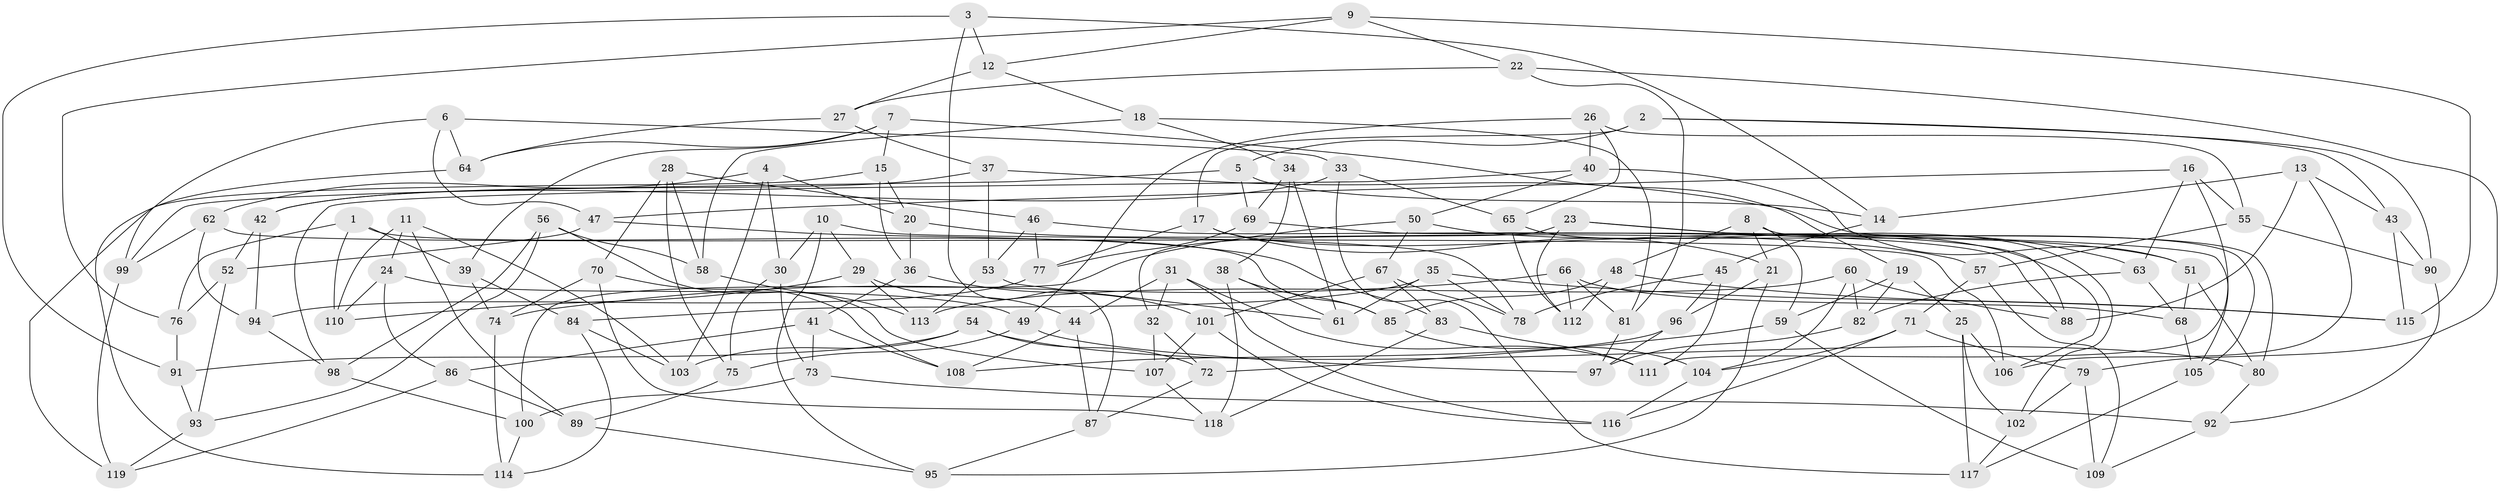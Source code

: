 // coarse degree distribution, {5: 0.17142857142857143, 3: 0.14285714285714285, 4: 0.3142857142857143, 11: 0.05714285714285714, 6: 0.05714285714285714, 10: 0.08571428571428572, 8: 0.08571428571428572, 2: 0.02857142857142857, 7: 0.02857142857142857, 14: 0.02857142857142857}
// Generated by graph-tools (version 1.1) at 2025/02/03/04/25 22:02:38]
// undirected, 119 vertices, 238 edges
graph export_dot {
graph [start="1"]
  node [color=gray90,style=filled];
  1;
  2;
  3;
  4;
  5;
  6;
  7;
  8;
  9;
  10;
  11;
  12;
  13;
  14;
  15;
  16;
  17;
  18;
  19;
  20;
  21;
  22;
  23;
  24;
  25;
  26;
  27;
  28;
  29;
  30;
  31;
  32;
  33;
  34;
  35;
  36;
  37;
  38;
  39;
  40;
  41;
  42;
  43;
  44;
  45;
  46;
  47;
  48;
  49;
  50;
  51;
  52;
  53;
  54;
  55;
  56;
  57;
  58;
  59;
  60;
  61;
  62;
  63;
  64;
  65;
  66;
  67;
  68;
  69;
  70;
  71;
  72;
  73;
  74;
  75;
  76;
  77;
  78;
  79;
  80;
  81;
  82;
  83;
  84;
  85;
  86;
  87;
  88;
  89;
  90;
  91;
  92;
  93;
  94;
  95;
  96;
  97;
  98;
  99;
  100;
  101;
  102;
  103;
  104;
  105;
  106;
  107;
  108;
  109;
  110;
  111;
  112;
  113;
  114;
  115;
  116;
  117;
  118;
  119;
  1 -- 85;
  1 -- 110;
  1 -- 39;
  1 -- 76;
  2 -- 17;
  2 -- 5;
  2 -- 43;
  2 -- 90;
  3 -- 12;
  3 -- 14;
  3 -- 91;
  3 -- 87;
  4 -- 20;
  4 -- 62;
  4 -- 30;
  4 -- 103;
  5 -- 69;
  5 -- 99;
  5 -- 14;
  6 -- 47;
  6 -- 64;
  6 -- 99;
  6 -- 33;
  7 -- 15;
  7 -- 39;
  7 -- 19;
  7 -- 64;
  8 -- 105;
  8 -- 21;
  8 -- 48;
  8 -- 59;
  9 -- 22;
  9 -- 76;
  9 -- 12;
  9 -- 115;
  10 -- 78;
  10 -- 95;
  10 -- 30;
  10 -- 29;
  11 -- 110;
  11 -- 103;
  11 -- 24;
  11 -- 89;
  12 -- 27;
  12 -- 18;
  13 -- 43;
  13 -- 88;
  13 -- 106;
  13 -- 14;
  14 -- 45;
  15 -- 119;
  15 -- 20;
  15 -- 36;
  16 -- 55;
  16 -- 47;
  16 -- 63;
  16 -- 111;
  17 -- 106;
  17 -- 77;
  17 -- 21;
  18 -- 34;
  18 -- 58;
  18 -- 81;
  19 -- 82;
  19 -- 59;
  19 -- 25;
  20 -- 36;
  20 -- 57;
  21 -- 96;
  21 -- 95;
  22 -- 79;
  22 -- 81;
  22 -- 27;
  23 -- 112;
  23 -- 105;
  23 -- 63;
  23 -- 32;
  24 -- 86;
  24 -- 110;
  24 -- 49;
  25 -- 106;
  25 -- 117;
  25 -- 102;
  26 -- 49;
  26 -- 40;
  26 -- 55;
  26 -- 65;
  27 -- 37;
  27 -- 64;
  28 -- 46;
  28 -- 75;
  28 -- 70;
  28 -- 58;
  29 -- 113;
  29 -- 44;
  29 -- 110;
  30 -- 73;
  30 -- 75;
  31 -- 44;
  31 -- 32;
  31 -- 111;
  31 -- 116;
  32 -- 72;
  32 -- 107;
  33 -- 65;
  33 -- 117;
  33 -- 42;
  34 -- 61;
  34 -- 38;
  34 -- 69;
  35 -- 84;
  35 -- 78;
  35 -- 115;
  35 -- 61;
  36 -- 41;
  36 -- 101;
  37 -- 80;
  37 -- 53;
  37 -- 42;
  38 -- 118;
  38 -- 61;
  38 -- 85;
  39 -- 84;
  39 -- 74;
  40 -- 98;
  40 -- 51;
  40 -- 50;
  41 -- 73;
  41 -- 86;
  41 -- 108;
  42 -- 94;
  42 -- 52;
  43 -- 115;
  43 -- 90;
  44 -- 108;
  44 -- 87;
  45 -- 111;
  45 -- 96;
  45 -- 78;
  46 -- 88;
  46 -- 77;
  46 -- 53;
  47 -- 52;
  47 -- 83;
  48 -- 115;
  48 -- 112;
  48 -- 85;
  49 -- 75;
  49 -- 97;
  50 -- 67;
  50 -- 100;
  50 -- 51;
  51 -- 68;
  51 -- 80;
  52 -- 93;
  52 -- 76;
  53 -- 113;
  53 -- 61;
  54 -- 103;
  54 -- 80;
  54 -- 72;
  54 -- 91;
  55 -- 90;
  55 -- 57;
  56 -- 58;
  56 -- 93;
  56 -- 107;
  56 -- 98;
  57 -- 71;
  57 -- 109;
  58 -- 113;
  59 -- 109;
  59 -- 72;
  60 -- 113;
  60 -- 104;
  60 -- 88;
  60 -- 82;
  62 -- 99;
  62 -- 106;
  62 -- 94;
  63 -- 82;
  63 -- 68;
  64 -- 114;
  65 -- 102;
  65 -- 112;
  66 -- 74;
  66 -- 112;
  66 -- 81;
  66 -- 68;
  67 -- 78;
  67 -- 101;
  67 -- 83;
  68 -- 105;
  69 -- 77;
  69 -- 88;
  70 -- 108;
  70 -- 74;
  70 -- 118;
  71 -- 79;
  71 -- 116;
  71 -- 104;
  72 -- 87;
  73 -- 100;
  73 -- 92;
  74 -- 114;
  75 -- 89;
  76 -- 91;
  77 -- 94;
  79 -- 109;
  79 -- 102;
  80 -- 92;
  81 -- 97;
  82 -- 97;
  83 -- 118;
  83 -- 111;
  84 -- 114;
  84 -- 103;
  85 -- 104;
  86 -- 119;
  86 -- 89;
  87 -- 95;
  89 -- 95;
  90 -- 92;
  91 -- 93;
  92 -- 109;
  93 -- 119;
  94 -- 98;
  96 -- 108;
  96 -- 97;
  98 -- 100;
  99 -- 119;
  100 -- 114;
  101 -- 107;
  101 -- 116;
  102 -- 117;
  104 -- 116;
  105 -- 117;
  107 -- 118;
}
